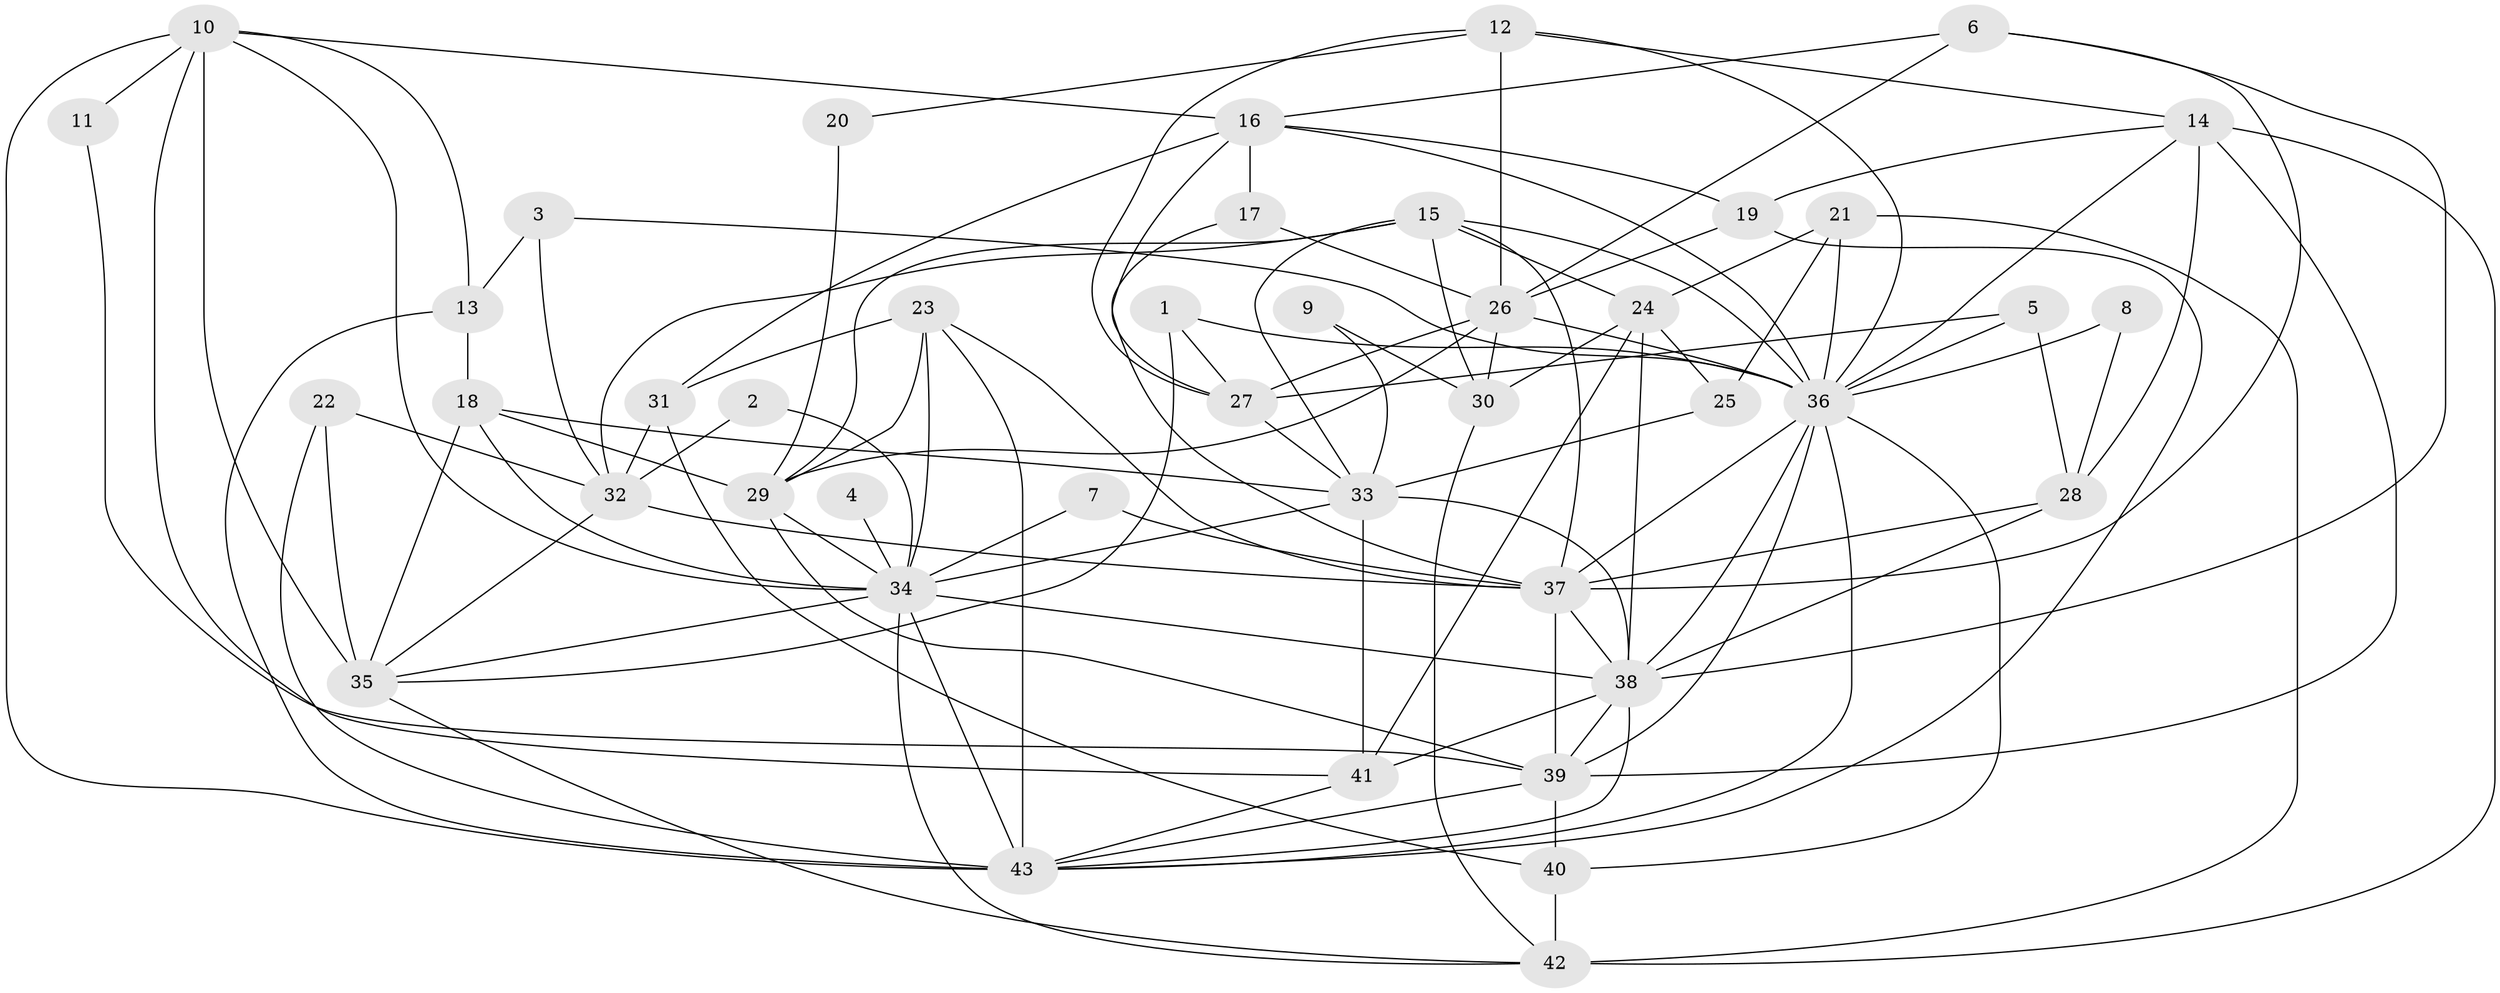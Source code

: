 // original degree distribution, {5: 0.23255813953488372, 3: 0.29069767441860467, 2: 0.13953488372093023, 4: 0.20930232558139536, 7: 0.023255813953488372, 6: 0.08139534883720931, 8: 0.011627906976744186, 9: 0.011627906976744186}
// Generated by graph-tools (version 1.1) at 2025/26/03/09/25 03:26:14]
// undirected, 43 vertices, 116 edges
graph export_dot {
graph [start="1"]
  node [color=gray90,style=filled];
  1;
  2;
  3;
  4;
  5;
  6;
  7;
  8;
  9;
  10;
  11;
  12;
  13;
  14;
  15;
  16;
  17;
  18;
  19;
  20;
  21;
  22;
  23;
  24;
  25;
  26;
  27;
  28;
  29;
  30;
  31;
  32;
  33;
  34;
  35;
  36;
  37;
  38;
  39;
  40;
  41;
  42;
  43;
  1 -- 27 [weight=1.0];
  1 -- 35 [weight=1.0];
  1 -- 36 [weight=1.0];
  2 -- 32 [weight=2.0];
  2 -- 34 [weight=1.0];
  3 -- 13 [weight=1.0];
  3 -- 32 [weight=1.0];
  3 -- 36 [weight=1.0];
  4 -- 34 [weight=2.0];
  5 -- 27 [weight=1.0];
  5 -- 28 [weight=1.0];
  5 -- 36 [weight=1.0];
  6 -- 16 [weight=1.0];
  6 -- 26 [weight=1.0];
  6 -- 37 [weight=1.0];
  6 -- 38 [weight=1.0];
  7 -- 34 [weight=1.0];
  7 -- 37 [weight=1.0];
  8 -- 28 [weight=1.0];
  8 -- 36 [weight=1.0];
  9 -- 30 [weight=1.0];
  9 -- 33 [weight=1.0];
  10 -- 11 [weight=2.0];
  10 -- 13 [weight=1.0];
  10 -- 16 [weight=1.0];
  10 -- 34 [weight=1.0];
  10 -- 35 [weight=2.0];
  10 -- 41 [weight=1.0];
  10 -- 43 [weight=1.0];
  11 -- 39 [weight=1.0];
  12 -- 14 [weight=1.0];
  12 -- 20 [weight=1.0];
  12 -- 26 [weight=1.0];
  12 -- 27 [weight=1.0];
  12 -- 36 [weight=1.0];
  13 -- 18 [weight=1.0];
  13 -- 43 [weight=1.0];
  14 -- 19 [weight=1.0];
  14 -- 28 [weight=1.0];
  14 -- 36 [weight=1.0];
  14 -- 39 [weight=1.0];
  14 -- 42 [weight=2.0];
  15 -- 24 [weight=1.0];
  15 -- 29 [weight=1.0];
  15 -- 30 [weight=1.0];
  15 -- 32 [weight=1.0];
  15 -- 33 [weight=1.0];
  15 -- 36 [weight=1.0];
  15 -- 37 [weight=1.0];
  16 -- 17 [weight=1.0];
  16 -- 19 [weight=1.0];
  16 -- 27 [weight=1.0];
  16 -- 31 [weight=1.0];
  16 -- 36 [weight=1.0];
  17 -- 26 [weight=1.0];
  17 -- 37 [weight=1.0];
  18 -- 29 [weight=1.0];
  18 -- 33 [weight=1.0];
  18 -- 34 [weight=1.0];
  18 -- 35 [weight=1.0];
  19 -- 26 [weight=1.0];
  19 -- 43 [weight=1.0];
  20 -- 29 [weight=1.0];
  21 -- 24 [weight=1.0];
  21 -- 25 [weight=1.0];
  21 -- 36 [weight=1.0];
  21 -- 42 [weight=1.0];
  22 -- 32 [weight=1.0];
  22 -- 35 [weight=1.0];
  22 -- 43 [weight=1.0];
  23 -- 29 [weight=1.0];
  23 -- 31 [weight=1.0];
  23 -- 34 [weight=1.0];
  23 -- 37 [weight=1.0];
  23 -- 43 [weight=2.0];
  24 -- 25 [weight=1.0];
  24 -- 30 [weight=1.0];
  24 -- 38 [weight=1.0];
  24 -- 41 [weight=1.0];
  25 -- 33 [weight=1.0];
  26 -- 27 [weight=1.0];
  26 -- 29 [weight=1.0];
  26 -- 30 [weight=1.0];
  26 -- 36 [weight=2.0];
  27 -- 33 [weight=1.0];
  28 -- 37 [weight=1.0];
  28 -- 38 [weight=2.0];
  29 -- 34 [weight=1.0];
  29 -- 39 [weight=1.0];
  30 -- 42 [weight=1.0];
  31 -- 32 [weight=2.0];
  31 -- 40 [weight=1.0];
  32 -- 35 [weight=1.0];
  32 -- 37 [weight=1.0];
  33 -- 34 [weight=1.0];
  33 -- 38 [weight=1.0];
  33 -- 41 [weight=2.0];
  34 -- 35 [weight=2.0];
  34 -- 38 [weight=1.0];
  34 -- 42 [weight=1.0];
  34 -- 43 [weight=1.0];
  35 -- 42 [weight=1.0];
  36 -- 37 [weight=1.0];
  36 -- 38 [weight=1.0];
  36 -- 39 [weight=1.0];
  36 -- 40 [weight=1.0];
  36 -- 43 [weight=1.0];
  37 -- 38 [weight=2.0];
  37 -- 39 [weight=1.0];
  38 -- 39 [weight=1.0];
  38 -- 41 [weight=1.0];
  38 -- 43 [weight=1.0];
  39 -- 40 [weight=1.0];
  39 -- 43 [weight=1.0];
  40 -- 42 [weight=1.0];
  41 -- 43 [weight=1.0];
}
